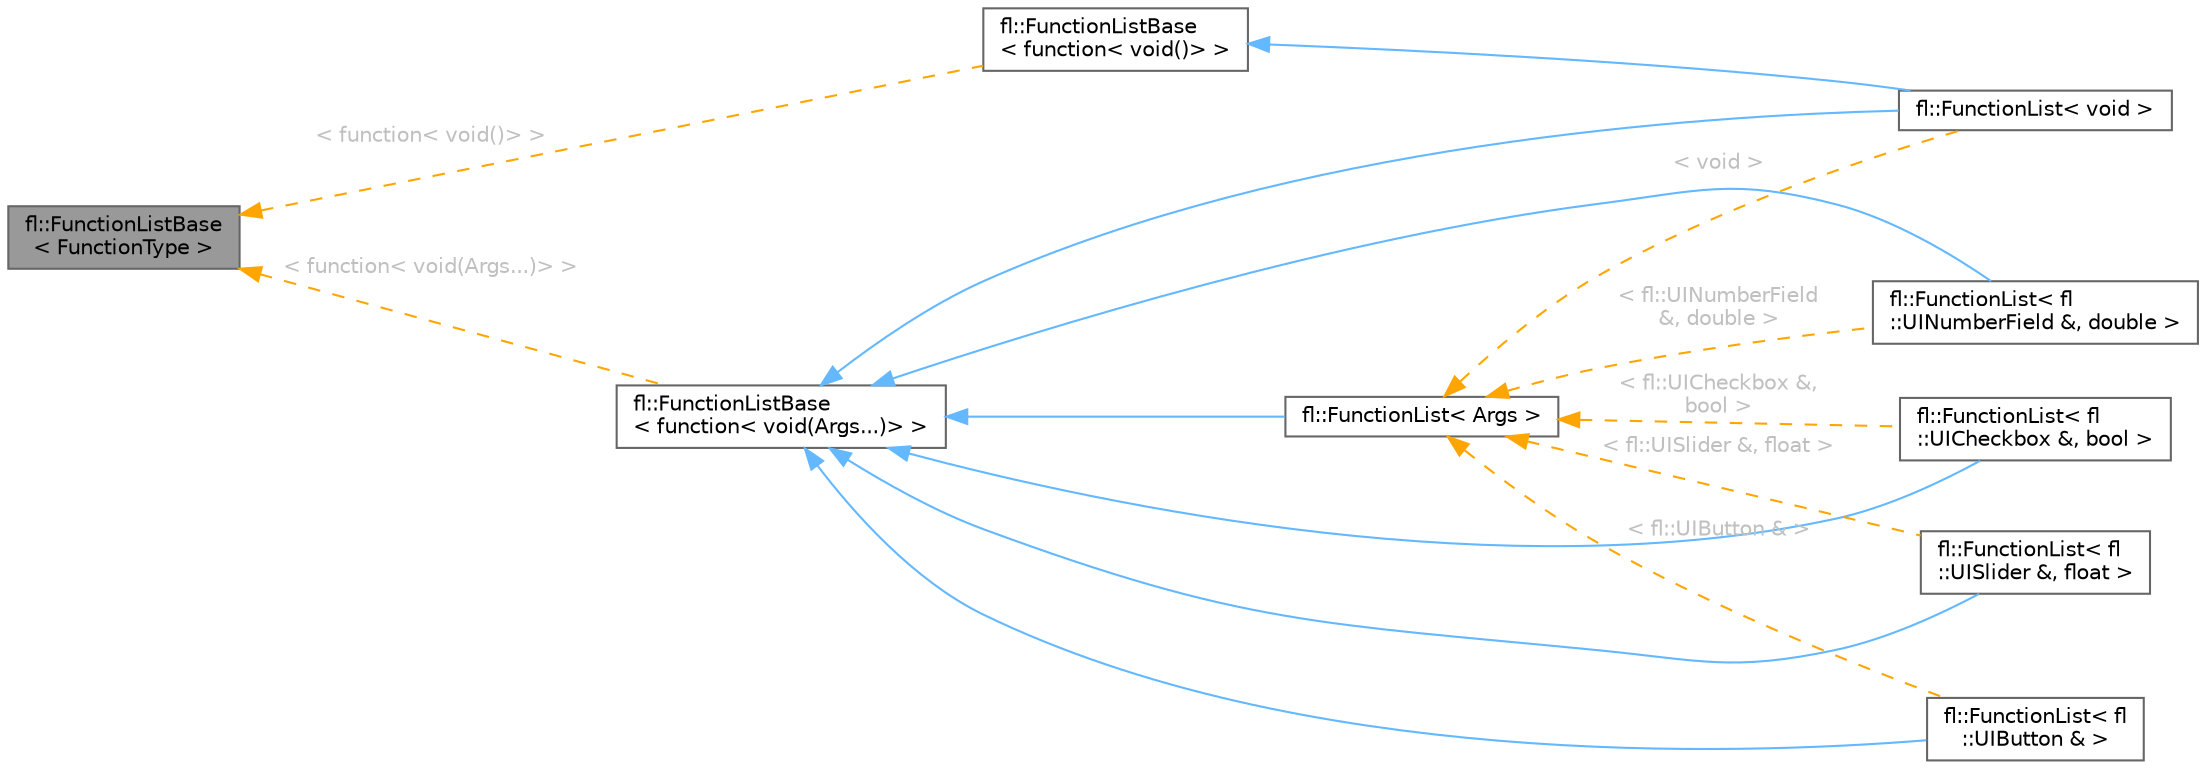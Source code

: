 digraph "fl::FunctionListBase&lt; FunctionType &gt;"
{
 // INTERACTIVE_SVG=YES
 // LATEX_PDF_SIZE
  bgcolor="transparent";
  edge [fontname=Helvetica,fontsize=10,labelfontname=Helvetica,labelfontsize=10];
  node [fontname=Helvetica,fontsize=10,shape=box,height=0.2,width=0.4];
  rankdir="LR";
  Node1 [id="Node000001",label="fl::FunctionListBase\l\< FunctionType \>",height=0.2,width=0.4,color="gray40", fillcolor="grey60", style="filled", fontcolor="black",tooltip=" "];
  Node1 -> Node2 [id="edge1_Node000001_Node000002",dir="back",color="orange",style="dashed",tooltip=" ",label=" \< function\< void(Args...)\> \>",fontcolor="grey" ];
  Node2 [id="Node000002",label="fl::FunctionListBase\l\< function\< void(Args...)\> \>",height=0.2,width=0.4,color="gray40", fillcolor="white", style="filled",URL="$d7/de3/classfl_1_1_function_list_base.html",tooltip=" "];
  Node2 -> Node3 [id="edge2_Node000002_Node000003",dir="back",color="steelblue1",style="solid",tooltip=" "];
  Node3 [id="Node000003",label="fl::FunctionList\< void \>",height=0.2,width=0.4,color="gray40", fillcolor="white", style="filled",URL="$d9/df5/classfl_1_1_function_list_3_01void_01_4.html",tooltip=" "];
  Node2 -> Node4 [id="edge3_Node000002_Node000004",dir="back",color="steelblue1",style="solid",tooltip=" "];
  Node4 [id="Node000004",label="fl::FunctionList\< fl\l::UIButton & \>",height=0.2,width=0.4,color="gray40", fillcolor="white", style="filled",URL="$d1/d5d/classfl_1_1_function_list.html",tooltip=" "];
  Node2 -> Node5 [id="edge4_Node000002_Node000005",dir="back",color="steelblue1",style="solid",tooltip=" "];
  Node5 [id="Node000005",label="fl::FunctionList\< fl\l::UICheckbox &, bool \>",height=0.2,width=0.4,color="gray40", fillcolor="white", style="filled",URL="$d1/d5d/classfl_1_1_function_list.html",tooltip=" "];
  Node2 -> Node6 [id="edge5_Node000002_Node000006",dir="back",color="steelblue1",style="solid",tooltip=" "];
  Node6 [id="Node000006",label="fl::FunctionList\< fl\l::UINumberField &, double \>",height=0.2,width=0.4,color="gray40", fillcolor="white", style="filled",URL="$d1/d5d/classfl_1_1_function_list.html",tooltip=" "];
  Node2 -> Node7 [id="edge6_Node000002_Node000007",dir="back",color="steelblue1",style="solid",tooltip=" "];
  Node7 [id="Node000007",label="fl::FunctionList\< fl\l::UISlider &, float \>",height=0.2,width=0.4,color="gray40", fillcolor="white", style="filled",URL="$d1/d5d/classfl_1_1_function_list.html",tooltip=" "];
  Node2 -> Node8 [id="edge7_Node000002_Node000008",dir="back",color="steelblue1",style="solid",tooltip=" "];
  Node8 [id="Node000008",label="fl::FunctionList\< Args \>",height=0.2,width=0.4,color="gray40", fillcolor="white", style="filled",URL="$d1/d5d/classfl_1_1_function_list.html",tooltip=" "];
  Node8 -> Node3 [id="edge8_Node000008_Node000003",dir="back",color="orange",style="dashed",tooltip=" ",label=" \< void \>",fontcolor="grey" ];
  Node8 -> Node4 [id="edge9_Node000008_Node000004",dir="back",color="orange",style="dashed",tooltip=" ",label=" \< fl::UIButton & \>",fontcolor="grey" ];
  Node8 -> Node5 [id="edge10_Node000008_Node000005",dir="back",color="orange",style="dashed",tooltip=" ",label=" \< fl::UICheckbox &,\l bool \>",fontcolor="grey" ];
  Node8 -> Node6 [id="edge11_Node000008_Node000006",dir="back",color="orange",style="dashed",tooltip=" ",label=" \< fl::UINumberField\l &, double \>",fontcolor="grey" ];
  Node8 -> Node7 [id="edge12_Node000008_Node000007",dir="back",color="orange",style="dashed",tooltip=" ",label=" \< fl::UISlider &, float \>",fontcolor="grey" ];
  Node1 -> Node9 [id="edge13_Node000001_Node000009",dir="back",color="orange",style="dashed",tooltip=" ",label=" \< function\< void()\> \>",fontcolor="grey" ];
  Node9 [id="Node000009",label="fl::FunctionListBase\l\< function\< void()\> \>",height=0.2,width=0.4,color="gray40", fillcolor="white", style="filled",URL="$d7/de3/classfl_1_1_function_list_base.html",tooltip=" "];
  Node9 -> Node3 [id="edge14_Node000009_Node000003",dir="back",color="steelblue1",style="solid",tooltip=" "];
}
